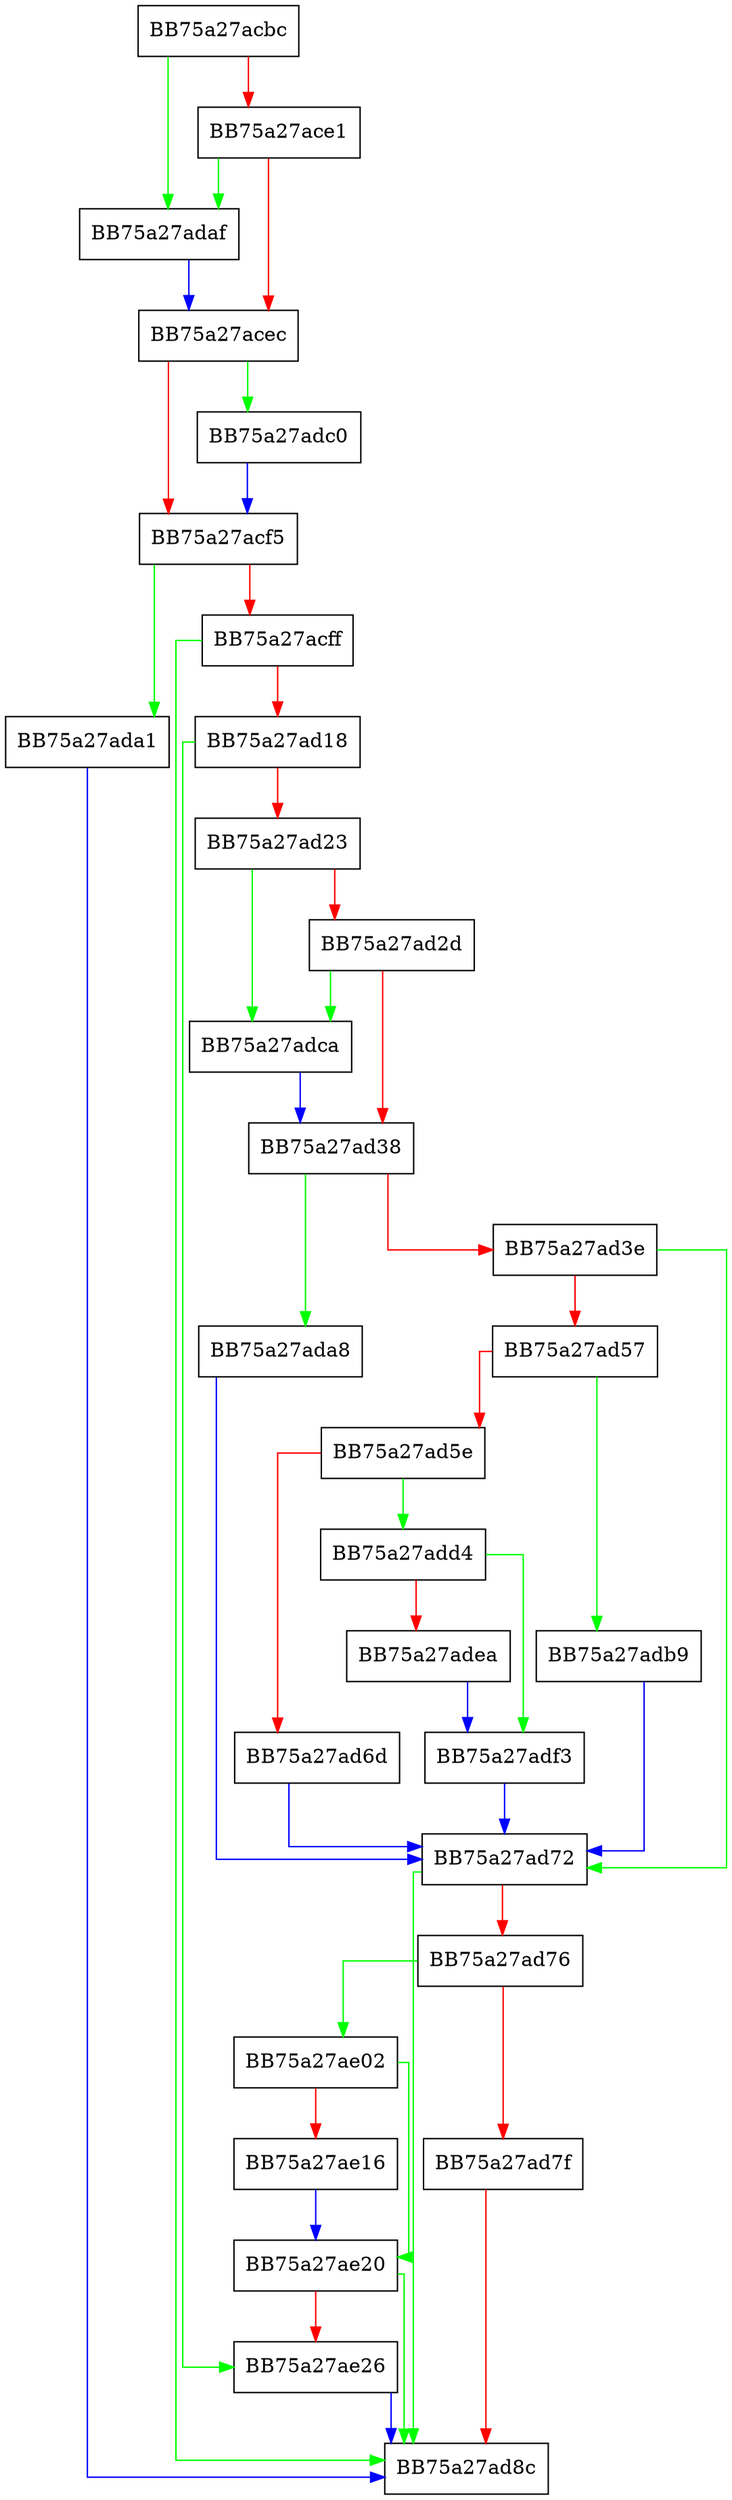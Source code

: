 digraph try_get_column_wstring {
  node [shape="box"];
  graph [splines=ortho];
  BB75a27acbc -> BB75a27adaf [color="green"];
  BB75a27acbc -> BB75a27ace1 [color="red"];
  BB75a27ace1 -> BB75a27adaf [color="green"];
  BB75a27ace1 -> BB75a27acec [color="red"];
  BB75a27acec -> BB75a27adc0 [color="green"];
  BB75a27acec -> BB75a27acf5 [color="red"];
  BB75a27acf5 -> BB75a27ada1 [color="green"];
  BB75a27acf5 -> BB75a27acff [color="red"];
  BB75a27acff -> BB75a27ad8c [color="green"];
  BB75a27acff -> BB75a27ad18 [color="red"];
  BB75a27ad18 -> BB75a27ae26 [color="green"];
  BB75a27ad18 -> BB75a27ad23 [color="red"];
  BB75a27ad23 -> BB75a27adca [color="green"];
  BB75a27ad23 -> BB75a27ad2d [color="red"];
  BB75a27ad2d -> BB75a27adca [color="green"];
  BB75a27ad2d -> BB75a27ad38 [color="red"];
  BB75a27ad38 -> BB75a27ada8 [color="green"];
  BB75a27ad38 -> BB75a27ad3e [color="red"];
  BB75a27ad3e -> BB75a27ad72 [color="green"];
  BB75a27ad3e -> BB75a27ad57 [color="red"];
  BB75a27ad57 -> BB75a27adb9 [color="green"];
  BB75a27ad57 -> BB75a27ad5e [color="red"];
  BB75a27ad5e -> BB75a27add4 [color="green"];
  BB75a27ad5e -> BB75a27ad6d [color="red"];
  BB75a27ad6d -> BB75a27ad72 [color="blue"];
  BB75a27ad72 -> BB75a27ad8c [color="green"];
  BB75a27ad72 -> BB75a27ad76 [color="red"];
  BB75a27ad76 -> BB75a27ae02 [color="green"];
  BB75a27ad76 -> BB75a27ad7f [color="red"];
  BB75a27ad7f -> BB75a27ad8c [color="red"];
  BB75a27ada1 -> BB75a27ad8c [color="blue"];
  BB75a27ada8 -> BB75a27ad72 [color="blue"];
  BB75a27adaf -> BB75a27acec [color="blue"];
  BB75a27adb9 -> BB75a27ad72 [color="blue"];
  BB75a27adc0 -> BB75a27acf5 [color="blue"];
  BB75a27adca -> BB75a27ad38 [color="blue"];
  BB75a27add4 -> BB75a27adf3 [color="green"];
  BB75a27add4 -> BB75a27adea [color="red"];
  BB75a27adea -> BB75a27adf3 [color="blue"];
  BB75a27adf3 -> BB75a27ad72 [color="blue"];
  BB75a27ae02 -> BB75a27ae20 [color="green"];
  BB75a27ae02 -> BB75a27ae16 [color="red"];
  BB75a27ae16 -> BB75a27ae20 [color="blue"];
  BB75a27ae20 -> BB75a27ad8c [color="green"];
  BB75a27ae20 -> BB75a27ae26 [color="red"];
  BB75a27ae26 -> BB75a27ad8c [color="blue"];
}